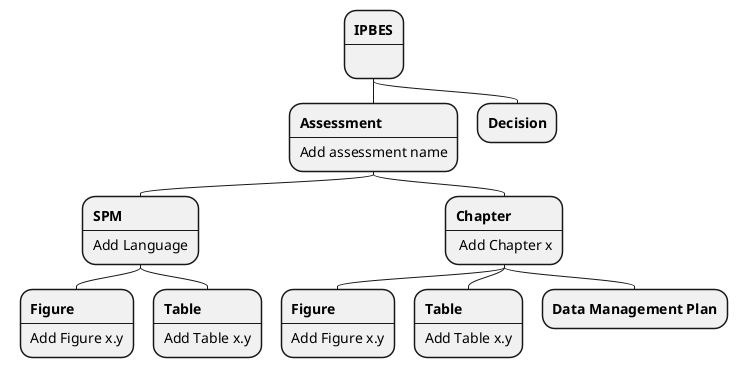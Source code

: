 @startmindmap
top to bottom direction
* **IPBES**\n----\n
** **Assessment**\n----\nAdd assessment name
*** **SPM**\n----\nAdd Language
**** **Figure**\n----\nAdd Figure x.y
**** **Table**\n----\nAdd Table x.y
*** **Chapter**\n----\n Add Chapter x
**** **Figure**\n----\nAdd Figure x.y
**** **Table**\n----\nAdd Table x.y
**** **Data Management Plan**
** **Decision**
@endmindmap